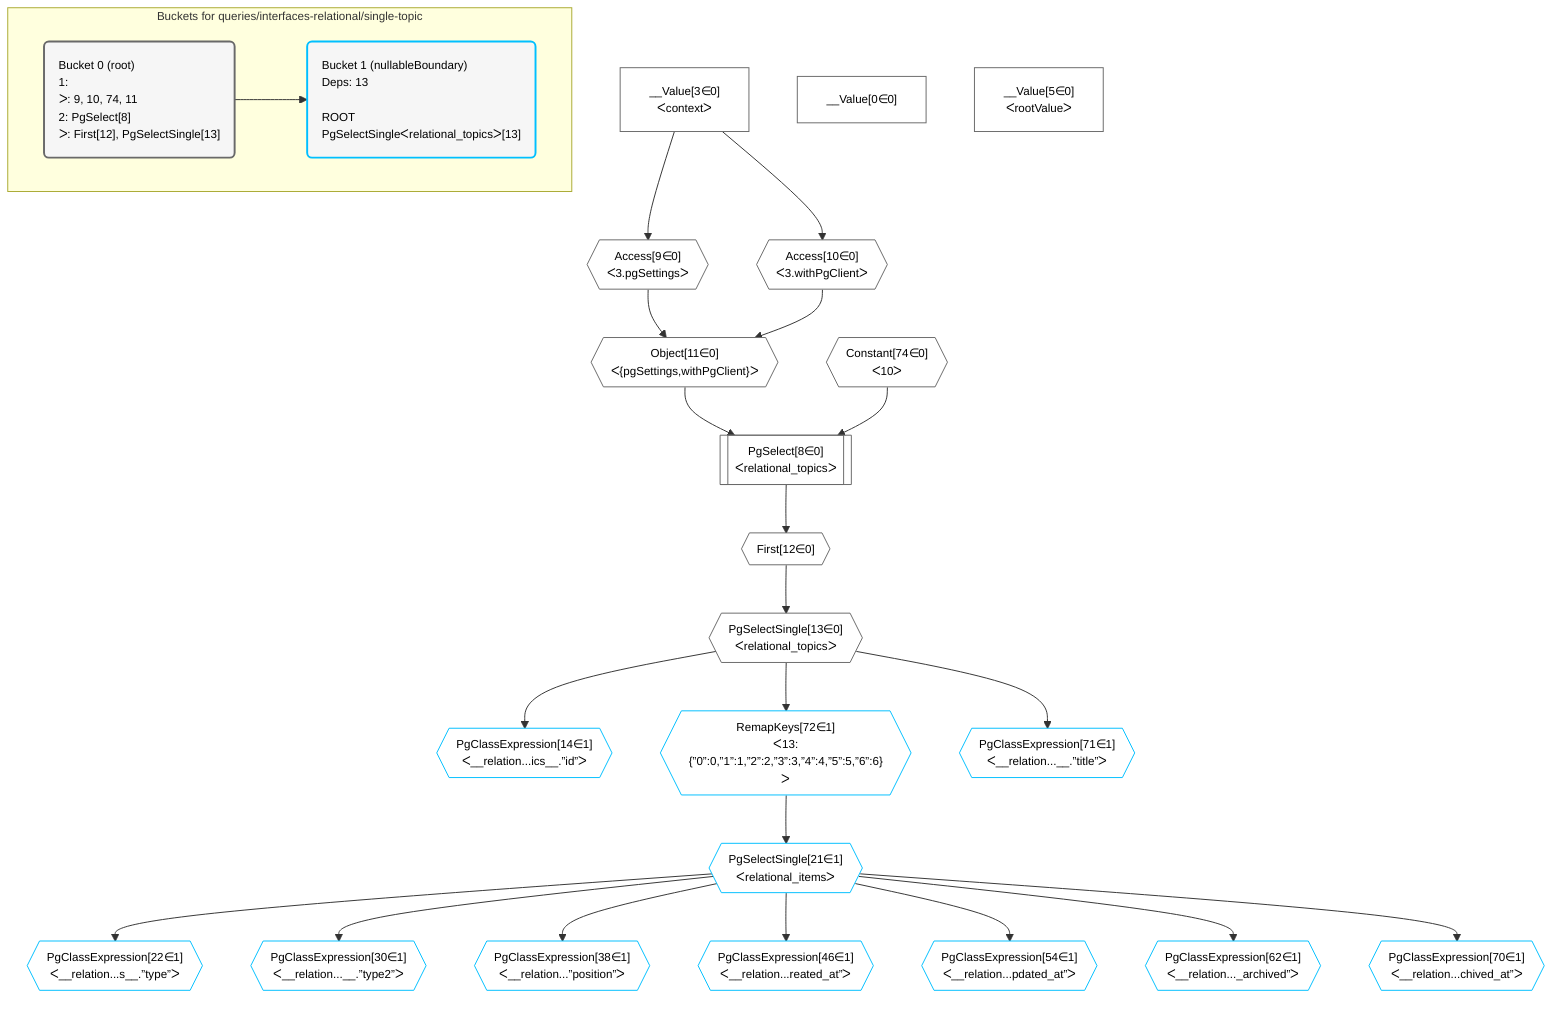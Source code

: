 %%{init: {'themeVariables': { 'fontSize': '12px'}}}%%
graph TD
    classDef path fill:#eee,stroke:#000,color:#000
    classDef plan fill:#fff,stroke-width:1px,color:#000
    classDef itemplan fill:#fff,stroke-width:2px,color:#000
    classDef unbatchedplan fill:#dff,stroke-width:1px,color:#000
    classDef sideeffectplan fill:#fcc,stroke-width:2px,color:#000
    classDef bucket fill:#f6f6f6,color:#000,stroke-width:2px,text-align:left


    %% plan dependencies
    Object11{{"Object[11∈0]<br />ᐸ{pgSettings,withPgClient}ᐳ"}}:::plan
    Access9{{"Access[9∈0]<br />ᐸ3.pgSettingsᐳ"}}:::plan
    Access10{{"Access[10∈0]<br />ᐸ3.withPgClientᐳ"}}:::plan
    Access9 & Access10 --> Object11
    PgSelect8[["PgSelect[8∈0]<br />ᐸrelational_topicsᐳ"]]:::plan
    Constant74{{"Constant[74∈0]<br />ᐸ10ᐳ"}}:::plan
    Object11 & Constant74 --> PgSelect8
    __Value3["__Value[3∈0]<br />ᐸcontextᐳ"]:::plan
    __Value3 --> Access9
    __Value3 --> Access10
    First12{{"First[12∈0]"}}:::plan
    PgSelect8 --> First12
    PgSelectSingle13{{"PgSelectSingle[13∈0]<br />ᐸrelational_topicsᐳ"}}:::plan
    First12 --> PgSelectSingle13
    __Value0["__Value[0∈0]"]:::plan
    __Value5["__Value[5∈0]<br />ᐸrootValueᐳ"]:::plan
    PgClassExpression14{{"PgClassExpression[14∈1]<br />ᐸ__relation...ics__.”id”ᐳ"}}:::plan
    PgSelectSingle13 --> PgClassExpression14
    RemapKeys72{{"RemapKeys[72∈1]<br />ᐸ13:{”0”:0,”1”:1,”2”:2,”3”:3,”4”:4,”5”:5,”6”:6}ᐳ"}}:::plan
    PgSelectSingle13 --> RemapKeys72
    PgSelectSingle21{{"PgSelectSingle[21∈1]<br />ᐸrelational_itemsᐳ"}}:::plan
    RemapKeys72 --> PgSelectSingle21
    PgClassExpression22{{"PgClassExpression[22∈1]<br />ᐸ__relation...s__.”type”ᐳ"}}:::plan
    PgSelectSingle21 --> PgClassExpression22
    PgClassExpression30{{"PgClassExpression[30∈1]<br />ᐸ__relation...__.”type2”ᐳ"}}:::plan
    PgSelectSingle21 --> PgClassExpression30
    PgClassExpression38{{"PgClassExpression[38∈1]<br />ᐸ__relation...”position”ᐳ"}}:::plan
    PgSelectSingle21 --> PgClassExpression38
    PgClassExpression46{{"PgClassExpression[46∈1]<br />ᐸ__relation...reated_at”ᐳ"}}:::plan
    PgSelectSingle21 --> PgClassExpression46
    PgClassExpression54{{"PgClassExpression[54∈1]<br />ᐸ__relation...pdated_at”ᐳ"}}:::plan
    PgSelectSingle21 --> PgClassExpression54
    PgClassExpression62{{"PgClassExpression[62∈1]<br />ᐸ__relation..._archived”ᐳ"}}:::plan
    PgSelectSingle21 --> PgClassExpression62
    PgClassExpression70{{"PgClassExpression[70∈1]<br />ᐸ__relation...chived_at”ᐳ"}}:::plan
    PgSelectSingle21 --> PgClassExpression70
    PgClassExpression71{{"PgClassExpression[71∈1]<br />ᐸ__relation...__.”title”ᐳ"}}:::plan
    PgSelectSingle13 --> PgClassExpression71

    %% define steps

    subgraph "Buckets for queries/interfaces-relational/single-topic"
    Bucket0("Bucket 0 (root)<br />1: <br />ᐳ: 9, 10, 74, 11<br />2: PgSelect[8]<br />ᐳ: First[12], PgSelectSingle[13]"):::bucket
    classDef bucket0 stroke:#696969
    class Bucket0,__Value0,__Value3,__Value5,PgSelect8,Access9,Access10,Object11,First12,PgSelectSingle13,Constant74 bucket0
    Bucket1("Bucket 1 (nullableBoundary)<br />Deps: 13<br /><br />ROOT PgSelectSingleᐸrelational_topicsᐳ[13]"):::bucket
    classDef bucket1 stroke:#00bfff
    class Bucket1,PgClassExpression14,PgSelectSingle21,PgClassExpression22,PgClassExpression30,PgClassExpression38,PgClassExpression46,PgClassExpression54,PgClassExpression62,PgClassExpression70,PgClassExpression71,RemapKeys72 bucket1
    Bucket0 --> Bucket1
    end